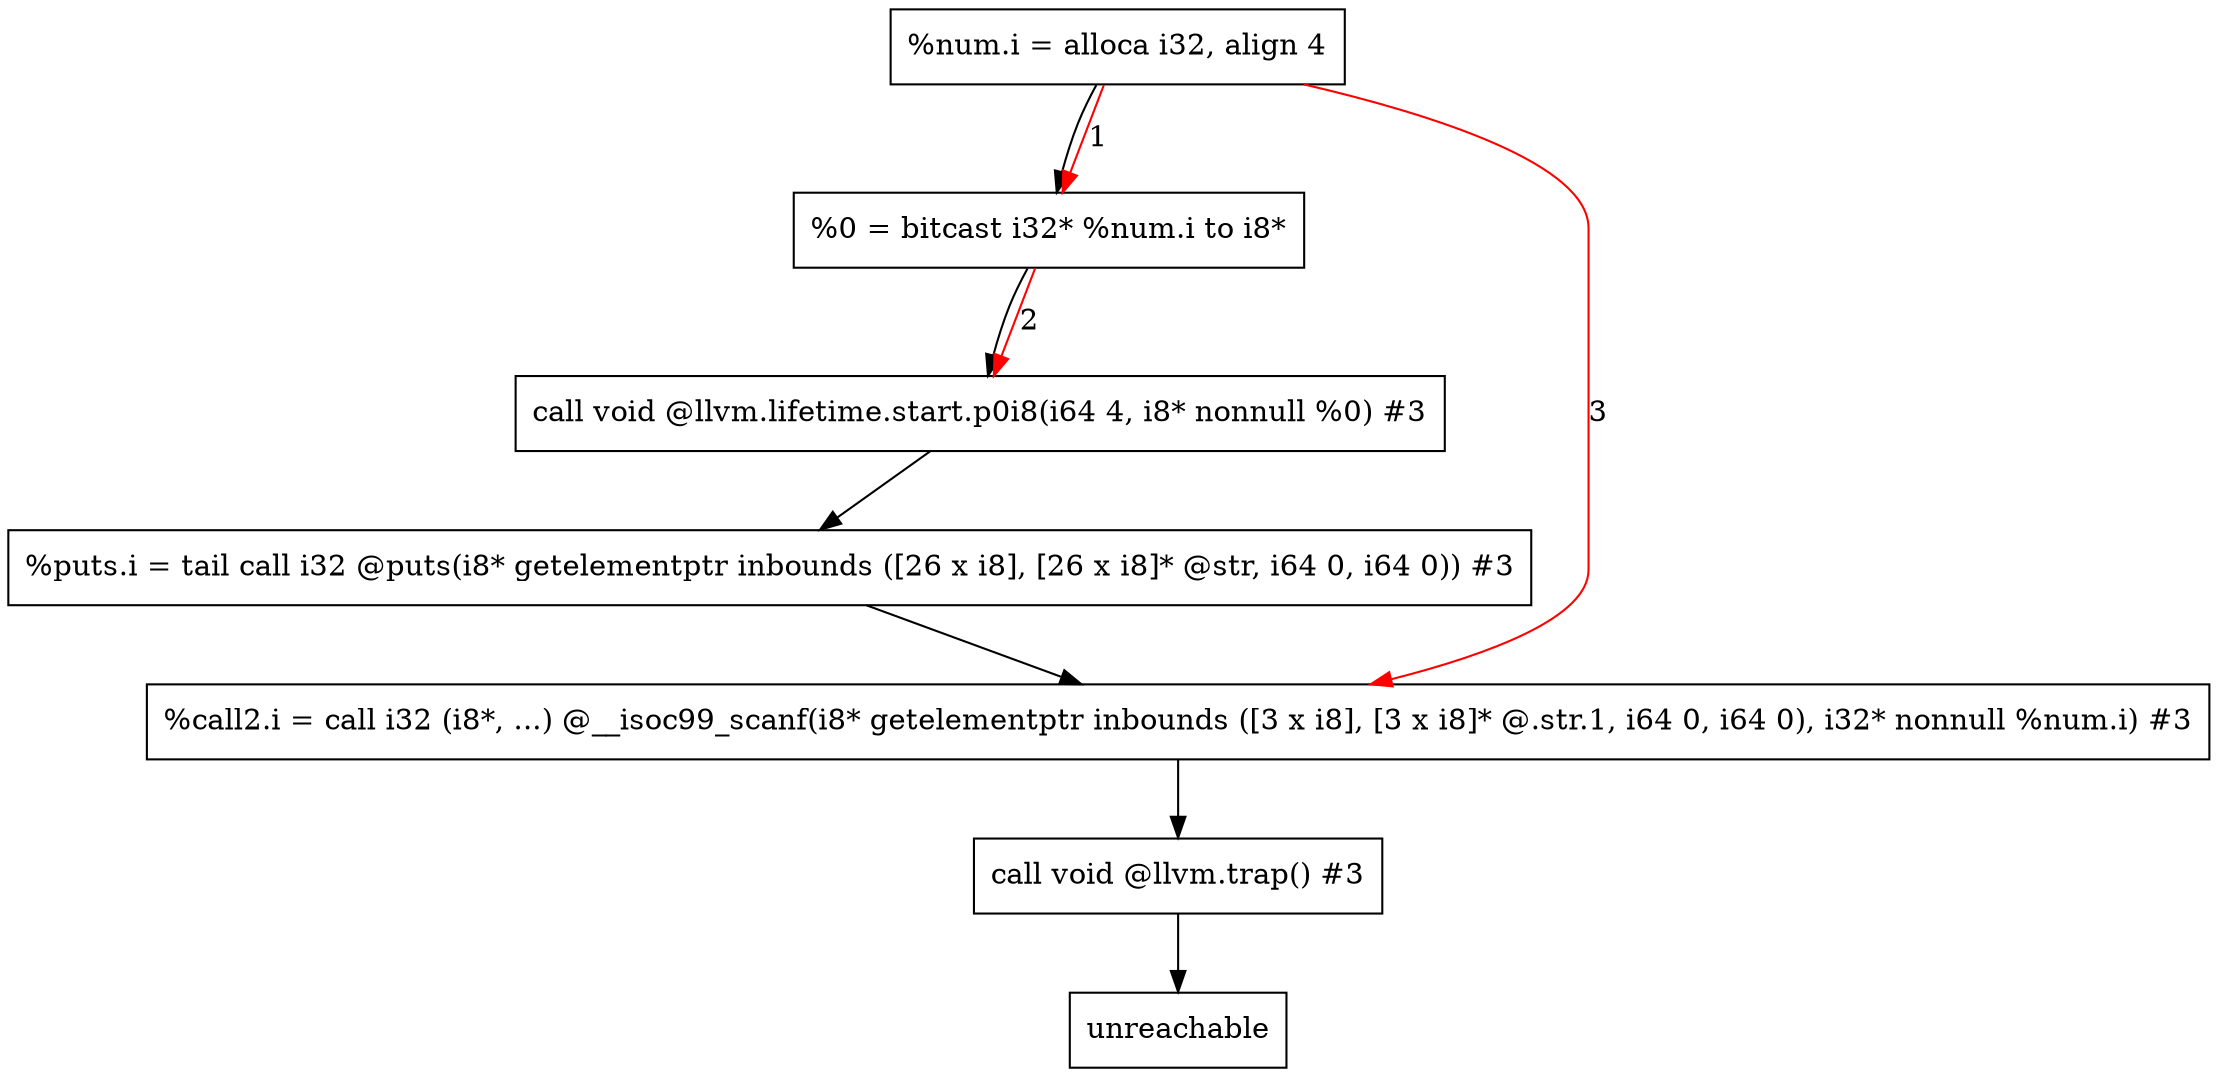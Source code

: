 digraph "CDFG for'main' function" {
	Node0x55c8cb620c88[shape=record, label="  %num.i = alloca i32, align 4"]
	Node0x55c8cb620ce8[shape=record, label="  %0 = bitcast i32* %num.i to i8*"]
	Node0x55c8cb620e58[shape=record, label="  call void @llvm.lifetime.start.p0i8(i64 4, i8* nonnull %0) #3"]
	Node0x55c8cb620f30[shape=record, label="  %puts.i = tail call i32 @puts(i8* getelementptr inbounds ([26 x i8], [26 x i8]* @str, i64 0, i64 0)) #3"]
	Node0x55c8cb621038[shape=record, label="  %call2.i = call i32 (i8*, ...) @__isoc99_scanf(i8* getelementptr inbounds ([3 x i8], [3 x i8]* @.str.1, i64 0, i64 0), i32* nonnull %num.i) #3"]
	Node0x55c8cb621138[shape=record, label="  call void @llvm.trap() #3"]
	Node0x55c8cb621200[shape=record, label="  unreachable"]
	Node0x55c8cb620c88 -> Node0x55c8cb620ce8
	Node0x55c8cb620ce8 -> Node0x55c8cb620e58
	Node0x55c8cb620e58 -> Node0x55c8cb620f30
	Node0x55c8cb620f30 -> Node0x55c8cb621038
	Node0x55c8cb621038 -> Node0x55c8cb621138
	Node0x55c8cb621138 -> Node0x55c8cb621200
edge [color=red]
	Node0x55c8cb620c88 -> Node0x55c8cb620ce8[label="1"]
	Node0x55c8cb620ce8 -> Node0x55c8cb620e58[label="2"]
	Node0x55c8cb620c88 -> Node0x55c8cb621038[label="3"]
}

